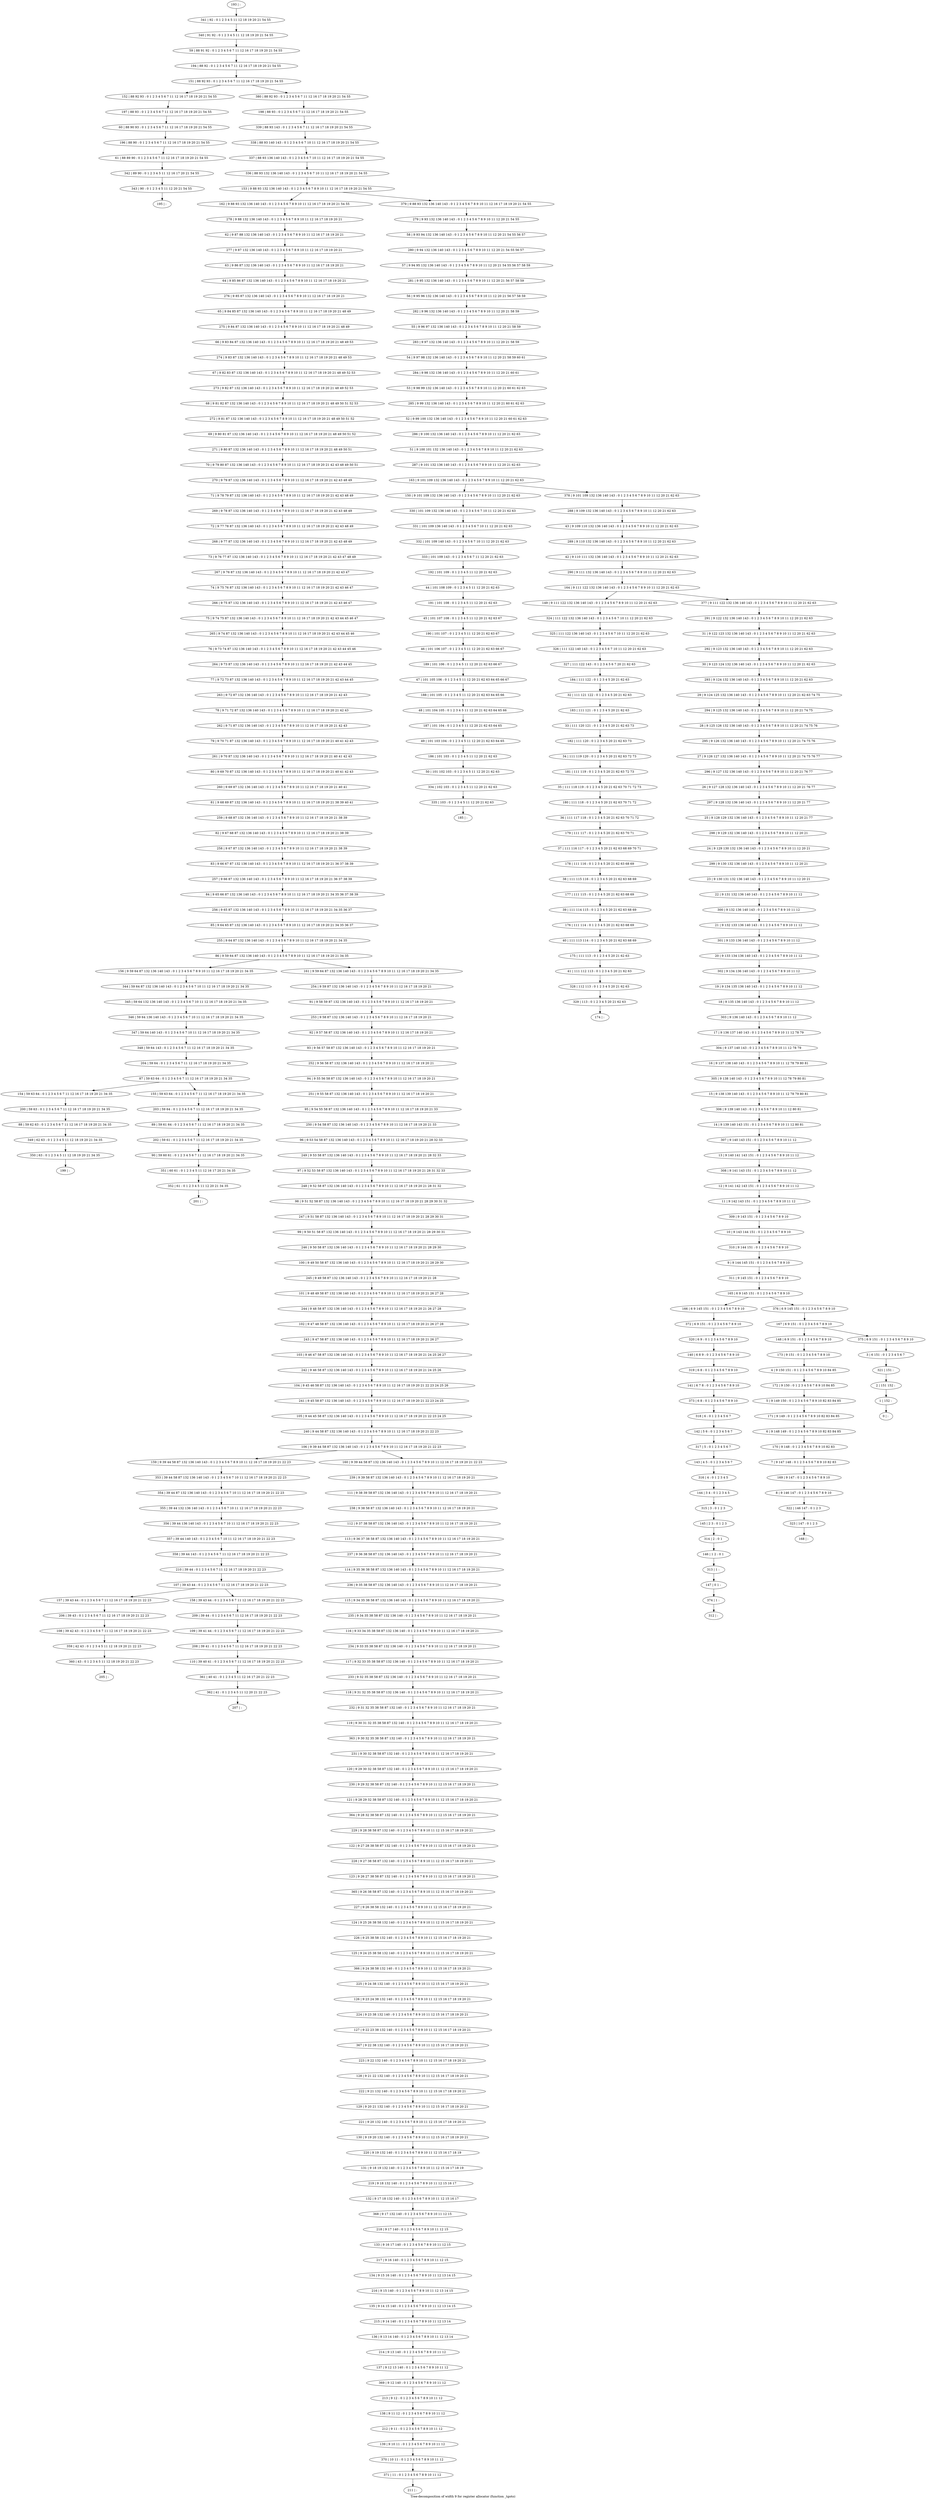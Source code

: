 digraph G {
graph [label="Tree-decomposition of width 9 for register allocator (function _tgoto)"]
0[label="0 | : "];
1[label="1 | 152 : "];
2[label="2 | 151 152 : "];
3[label="3 | 6 151 : 0 1 2 3 4 5 6 7 "];
4[label="4 | 9 150 151 : 0 1 2 3 4 5 6 7 8 9 10 84 85 "];
5[label="5 | 9 149 150 : 0 1 2 3 4 5 6 7 8 9 10 82 83 84 85 "];
6[label="6 | 9 148 149 : 0 1 2 3 4 5 6 7 8 9 10 82 83 84 85 "];
7[label="7 | 9 147 148 : 0 1 2 3 4 5 6 7 8 9 10 82 83 "];
8[label="8 | 9 146 147 : 0 1 2 3 4 5 6 7 8 9 10 "];
9[label="9 | 9 144 145 151 : 0 1 2 3 4 5 6 7 8 9 10 "];
10[label="10 | 9 143 144 151 : 0 1 2 3 4 5 6 7 8 9 10 "];
11[label="11 | 9 142 143 151 : 0 1 2 3 4 5 6 7 8 9 10 11 12 "];
12[label="12 | 9 141 142 143 151 : 0 1 2 3 4 5 6 7 8 9 10 11 12 "];
13[label="13 | 9 140 141 143 151 : 0 1 2 3 4 5 6 7 8 9 10 11 12 "];
14[label="14 | 9 139 140 143 151 : 0 1 2 3 4 5 6 7 8 9 10 11 12 80 81 "];
15[label="15 | 9 138 139 140 143 : 0 1 2 3 4 5 6 7 8 9 10 11 12 78 79 80 81 "];
16[label="16 | 9 137 138 140 143 : 0 1 2 3 4 5 6 7 8 9 10 11 12 78 79 80 81 "];
17[label="17 | 9 136 137 140 143 : 0 1 2 3 4 5 6 7 8 9 10 11 12 78 79 "];
18[label="18 | 9 135 136 140 143 : 0 1 2 3 4 5 6 7 8 9 10 11 12 "];
19[label="19 | 9 134 135 136 140 143 : 0 1 2 3 4 5 6 7 8 9 10 11 12 "];
20[label="20 | 9 133 134 136 140 143 : 0 1 2 3 4 5 6 7 8 9 10 11 12 "];
21[label="21 | 9 132 133 136 140 143 : 0 1 2 3 4 5 6 7 8 9 10 11 12 "];
22[label="22 | 9 131 132 136 140 143 : 0 1 2 3 4 5 6 7 8 9 10 11 12 "];
23[label="23 | 9 130 131 132 136 140 143 : 0 1 2 3 4 5 6 7 8 9 10 11 12 20 21 "];
24[label="24 | 9 129 130 132 136 140 143 : 0 1 2 3 4 5 6 7 8 9 10 11 12 20 21 "];
25[label="25 | 9 128 129 132 136 140 143 : 0 1 2 3 4 5 6 7 8 9 10 11 12 20 21 77 "];
26[label="26 | 9 127 128 132 136 140 143 : 0 1 2 3 4 5 6 7 8 9 10 11 12 20 21 76 77 "];
27[label="27 | 9 126 127 132 136 140 143 : 0 1 2 3 4 5 6 7 8 9 10 11 12 20 21 74 75 76 77 "];
28[label="28 | 9 125 126 132 136 140 143 : 0 1 2 3 4 5 6 7 8 9 10 11 12 20 21 74 75 76 "];
29[label="29 | 9 124 125 132 136 140 143 : 0 1 2 3 4 5 6 7 8 9 10 11 12 20 21 62 63 74 75 "];
30[label="30 | 9 123 124 132 136 140 143 : 0 1 2 3 4 5 6 7 8 9 10 11 12 20 21 62 63 "];
31[label="31 | 9 122 123 132 136 140 143 : 0 1 2 3 4 5 6 7 8 9 10 11 12 20 21 62 63 "];
32[label="32 | 111 121 122 : 0 1 2 3 4 5 20 21 62 63 "];
33[label="33 | 111 120 121 : 0 1 2 3 4 5 20 21 62 63 73 "];
34[label="34 | 111 119 120 : 0 1 2 3 4 5 20 21 62 63 72 73 "];
35[label="35 | 111 118 119 : 0 1 2 3 4 5 20 21 62 63 70 71 72 73 "];
36[label="36 | 111 117 118 : 0 1 2 3 4 5 20 21 62 63 70 71 72 "];
37[label="37 | 111 116 117 : 0 1 2 3 4 5 20 21 62 63 68 69 70 71 "];
38[label="38 | 111 115 116 : 0 1 2 3 4 5 20 21 62 63 68 69 "];
39[label="39 | 111 114 115 : 0 1 2 3 4 5 20 21 62 63 68 69 "];
40[label="40 | 111 113 114 : 0 1 2 3 4 5 20 21 62 63 68 69 "];
41[label="41 | 111 112 113 : 0 1 2 3 4 5 20 21 62 63 "];
42[label="42 | 9 110 111 132 136 140 143 : 0 1 2 3 4 5 6 7 8 9 10 11 12 20 21 62 63 "];
43[label="43 | 9 109 110 132 136 140 143 : 0 1 2 3 4 5 6 7 8 9 10 11 12 20 21 62 63 "];
44[label="44 | 101 108 109 : 0 1 2 3 4 5 11 12 20 21 62 63 "];
45[label="45 | 101 107 108 : 0 1 2 3 4 5 11 12 20 21 62 63 67 "];
46[label="46 | 101 106 107 : 0 1 2 3 4 5 11 12 20 21 62 63 66 67 "];
47[label="47 | 101 105 106 : 0 1 2 3 4 5 11 12 20 21 62 63 64 65 66 67 "];
48[label="48 | 101 104 105 : 0 1 2 3 4 5 11 12 20 21 62 63 64 65 66 "];
49[label="49 | 101 103 104 : 0 1 2 3 4 5 11 12 20 21 62 63 64 65 "];
50[label="50 | 101 102 103 : 0 1 2 3 4 5 11 12 20 21 62 63 "];
51[label="51 | 9 100 101 132 136 140 143 : 0 1 2 3 4 5 6 7 8 9 10 11 12 20 21 62 63 "];
52[label="52 | 9 99 100 132 136 140 143 : 0 1 2 3 4 5 6 7 8 9 10 11 12 20 21 60 61 62 63 "];
53[label="53 | 9 98 99 132 136 140 143 : 0 1 2 3 4 5 6 7 8 9 10 11 12 20 21 60 61 62 63 "];
54[label="54 | 9 97 98 132 136 140 143 : 0 1 2 3 4 5 6 7 8 9 10 11 12 20 21 58 59 60 61 "];
55[label="55 | 9 96 97 132 136 140 143 : 0 1 2 3 4 5 6 7 8 9 10 11 12 20 21 58 59 "];
56[label="56 | 9 95 96 132 136 140 143 : 0 1 2 3 4 5 6 7 8 9 10 11 12 20 21 56 57 58 59 "];
57[label="57 | 9 94 95 132 136 140 143 : 0 1 2 3 4 5 6 7 8 9 10 11 12 20 21 54 55 56 57 58 59 "];
58[label="58 | 9 93 94 132 136 140 143 : 0 1 2 3 4 5 6 7 8 9 10 11 12 20 21 54 55 56 57 "];
59[label="59 | 88 91 92 : 0 1 2 3 4 5 6 7 11 12 16 17 18 19 20 21 54 55 "];
60[label="60 | 88 90 93 : 0 1 2 3 4 5 6 7 11 12 16 17 18 19 20 21 54 55 "];
61[label="61 | 88 89 90 : 0 1 2 3 4 5 6 7 11 12 16 17 18 19 20 21 54 55 "];
62[label="62 | 9 87 88 132 136 140 143 : 0 1 2 3 4 5 6 7 8 9 10 11 12 16 17 18 19 20 21 "];
63[label="63 | 9 86 87 132 136 140 143 : 0 1 2 3 4 5 6 7 8 9 10 11 12 16 17 18 19 20 21 "];
64[label="64 | 9 85 86 87 132 136 140 143 : 0 1 2 3 4 5 6 7 8 9 10 11 12 16 17 18 19 20 21 "];
65[label="65 | 9 84 85 87 132 136 140 143 : 0 1 2 3 4 5 6 7 8 9 10 11 12 16 17 18 19 20 21 48 49 "];
66[label="66 | 9 83 84 87 132 136 140 143 : 0 1 2 3 4 5 6 7 8 9 10 11 12 16 17 18 19 20 21 48 49 53 "];
67[label="67 | 9 82 83 87 132 136 140 143 : 0 1 2 3 4 5 6 7 8 9 10 11 12 16 17 18 19 20 21 48 49 52 53 "];
68[label="68 | 9 81 82 87 132 136 140 143 : 0 1 2 3 4 5 6 7 8 9 10 11 12 16 17 18 19 20 21 48 49 50 51 52 53 "];
69[label="69 | 9 80 81 87 132 136 140 143 : 0 1 2 3 4 5 6 7 8 9 10 11 12 16 17 18 19 20 21 48 49 50 51 52 "];
70[label="70 | 9 79 80 87 132 136 140 143 : 0 1 2 3 4 5 6 7 8 9 10 11 12 16 17 18 19 20 21 42 43 48 49 50 51 "];
71[label="71 | 9 78 79 87 132 136 140 143 : 0 1 2 3 4 5 6 7 8 9 10 11 12 16 17 18 19 20 21 42 43 48 49 "];
72[label="72 | 9 77 78 87 132 136 140 143 : 0 1 2 3 4 5 6 7 8 9 10 11 12 16 17 18 19 20 21 42 43 48 49 "];
73[label="73 | 9 76 77 87 132 136 140 143 : 0 1 2 3 4 5 6 7 8 9 10 11 12 16 17 18 19 20 21 42 43 47 48 49 "];
74[label="74 | 9 75 76 87 132 136 140 143 : 0 1 2 3 4 5 6 7 8 9 10 11 12 16 17 18 19 20 21 42 43 46 47 "];
75[label="75 | 9 74 75 87 132 136 140 143 : 0 1 2 3 4 5 6 7 8 9 10 11 12 16 17 18 19 20 21 42 43 44 45 46 47 "];
76[label="76 | 9 73 74 87 132 136 140 143 : 0 1 2 3 4 5 6 7 8 9 10 11 12 16 17 18 19 20 21 42 43 44 45 46 "];
77[label="77 | 9 72 73 87 132 136 140 143 : 0 1 2 3 4 5 6 7 8 9 10 11 12 16 17 18 19 20 21 42 43 44 45 "];
78[label="78 | 9 71 72 87 132 136 140 143 : 0 1 2 3 4 5 6 7 8 9 10 11 12 16 17 18 19 20 21 42 43 "];
79[label="79 | 9 70 71 87 132 136 140 143 : 0 1 2 3 4 5 6 7 8 9 10 11 12 16 17 18 19 20 21 40 41 42 43 "];
80[label="80 | 9 69 70 87 132 136 140 143 : 0 1 2 3 4 5 6 7 8 9 10 11 12 16 17 18 19 20 21 40 41 42 43 "];
81[label="81 | 9 68 69 87 132 136 140 143 : 0 1 2 3 4 5 6 7 8 9 10 11 12 16 17 18 19 20 21 38 39 40 41 "];
82[label="82 | 9 67 68 87 132 136 140 143 : 0 1 2 3 4 5 6 7 8 9 10 11 12 16 17 18 19 20 21 38 39 "];
83[label="83 | 9 66 67 87 132 136 140 143 : 0 1 2 3 4 5 6 7 8 9 10 11 12 16 17 18 19 20 21 36 37 38 39 "];
84[label="84 | 9 65 66 87 132 136 140 143 : 0 1 2 3 4 5 6 7 8 9 10 11 12 16 17 18 19 20 21 34 35 36 37 38 39 "];
85[label="85 | 9 64 65 87 132 136 140 143 : 0 1 2 3 4 5 6 7 8 9 10 11 12 16 17 18 19 20 21 34 35 36 37 "];
86[label="86 | 9 59 64 87 132 136 140 143 : 0 1 2 3 4 5 6 7 8 9 10 11 12 16 17 18 19 20 21 34 35 "];
87[label="87 | 59 63 64 : 0 1 2 3 4 5 6 7 11 12 16 17 18 19 20 21 34 35 "];
88[label="88 | 59 62 63 : 0 1 2 3 4 5 6 7 11 12 16 17 18 19 20 21 34 35 "];
89[label="89 | 59 61 64 : 0 1 2 3 4 5 6 7 11 12 16 17 18 19 20 21 34 35 "];
90[label="90 | 59 60 61 : 0 1 2 3 4 5 6 7 11 12 16 17 18 19 20 21 34 35 "];
91[label="91 | 9 58 59 87 132 136 140 143 : 0 1 2 3 4 5 6 7 8 9 10 11 12 16 17 18 19 20 21 "];
92[label="92 | 9 57 58 87 132 136 140 143 : 0 1 2 3 4 5 6 7 8 9 10 11 12 16 17 18 19 20 21 "];
93[label="93 | 9 56 57 58 87 132 136 140 143 : 0 1 2 3 4 5 6 7 8 9 10 11 12 16 17 18 19 20 21 "];
94[label="94 | 9 55 56 58 87 132 136 140 143 : 0 1 2 3 4 5 6 7 8 9 10 11 12 16 17 18 19 20 21 "];
95[label="95 | 9 54 55 58 87 132 136 140 143 : 0 1 2 3 4 5 6 7 8 9 10 11 12 16 17 18 19 20 21 33 "];
96[label="96 | 9 53 54 58 87 132 136 140 143 : 0 1 2 3 4 5 6 7 8 9 10 11 12 16 17 18 19 20 21 28 32 33 "];
97[label="97 | 9 52 53 58 87 132 136 140 143 : 0 1 2 3 4 5 6 7 8 9 10 11 12 16 17 18 19 20 21 28 31 32 33 "];
98[label="98 | 9 51 52 58 87 132 136 140 143 : 0 1 2 3 4 5 6 7 8 9 10 11 12 16 17 18 19 20 21 28 29 30 31 32 "];
99[label="99 | 9 50 51 58 87 132 136 140 143 : 0 1 2 3 4 5 6 7 8 9 10 11 12 16 17 18 19 20 21 28 29 30 31 "];
100[label="100 | 9 49 50 58 87 132 136 140 143 : 0 1 2 3 4 5 6 7 8 9 10 11 12 16 17 18 19 20 21 28 29 30 "];
101[label="101 | 9 48 49 58 87 132 136 140 143 : 0 1 2 3 4 5 6 7 8 9 10 11 12 16 17 18 19 20 21 26 27 28 "];
102[label="102 | 9 47 48 58 87 132 136 140 143 : 0 1 2 3 4 5 6 7 8 9 10 11 12 16 17 18 19 20 21 26 27 28 "];
103[label="103 | 9 46 47 58 87 132 136 140 143 : 0 1 2 3 4 5 6 7 8 9 10 11 12 16 17 18 19 20 21 24 25 26 27 "];
104[label="104 | 9 45 46 58 87 132 136 140 143 : 0 1 2 3 4 5 6 7 8 9 10 11 12 16 17 18 19 20 21 22 23 24 25 26 "];
105[label="105 | 9 44 45 58 87 132 136 140 143 : 0 1 2 3 4 5 6 7 8 9 10 11 12 16 17 18 19 20 21 22 23 24 25 "];
106[label="106 | 9 39 44 58 87 132 136 140 143 : 0 1 2 3 4 5 6 7 8 9 10 11 12 16 17 18 19 20 21 22 23 "];
107[label="107 | 39 43 44 : 0 1 2 3 4 5 6 7 11 12 16 17 18 19 20 21 22 23 "];
108[label="108 | 39 42 43 : 0 1 2 3 4 5 6 7 11 12 16 17 18 19 20 21 22 23 "];
109[label="109 | 39 41 44 : 0 1 2 3 4 5 6 7 11 12 16 17 18 19 20 21 22 23 "];
110[label="110 | 39 40 41 : 0 1 2 3 4 5 6 7 11 12 16 17 18 19 20 21 22 23 "];
111[label="111 | 9 38 39 58 87 132 136 140 143 : 0 1 2 3 4 5 6 7 8 9 10 11 12 16 17 18 19 20 21 "];
112[label="112 | 9 37 38 58 87 132 136 140 143 : 0 1 2 3 4 5 6 7 8 9 10 11 12 16 17 18 19 20 21 "];
113[label="113 | 9 36 37 38 58 87 132 136 140 143 : 0 1 2 3 4 5 6 7 8 9 10 11 12 16 17 18 19 20 21 "];
114[label="114 | 9 35 36 38 58 87 132 136 140 143 : 0 1 2 3 4 5 6 7 8 9 10 11 12 16 17 18 19 20 21 "];
115[label="115 | 9 34 35 38 58 87 132 136 140 143 : 0 1 2 3 4 5 6 7 8 9 10 11 12 16 17 18 19 20 21 "];
116[label="116 | 9 33 34 35 38 58 87 132 136 140 : 0 1 2 3 4 5 6 7 8 9 10 11 12 16 17 18 19 20 21 "];
117[label="117 | 9 32 33 35 38 58 87 132 136 140 : 0 1 2 3 4 5 6 7 8 9 10 11 12 16 17 18 19 20 21 "];
118[label="118 | 9 31 32 35 38 58 87 132 136 140 : 0 1 2 3 4 5 6 7 8 9 10 11 12 16 17 18 19 20 21 "];
119[label="119 | 9 30 31 32 35 38 58 87 132 140 : 0 1 2 3 4 5 6 7 8 9 10 11 12 16 17 18 19 20 21 "];
120[label="120 | 9 29 30 32 38 58 87 132 140 : 0 1 2 3 4 5 6 7 8 9 10 11 12 15 16 17 18 19 20 21 "];
121[label="121 | 9 28 29 32 38 58 87 132 140 : 0 1 2 3 4 5 6 7 8 9 10 11 12 15 16 17 18 19 20 21 "];
122[label="122 | 9 27 28 38 58 87 132 140 : 0 1 2 3 4 5 6 7 8 9 10 11 12 15 16 17 18 19 20 21 "];
123[label="123 | 9 26 27 38 58 87 132 140 : 0 1 2 3 4 5 6 7 8 9 10 11 12 15 16 17 18 19 20 21 "];
124[label="124 | 9 25 26 38 58 132 140 : 0 1 2 3 4 5 6 7 8 9 10 11 12 15 16 17 18 19 20 21 "];
125[label="125 | 9 24 25 38 58 132 140 : 0 1 2 3 4 5 6 7 8 9 10 11 12 15 16 17 18 19 20 21 "];
126[label="126 | 9 23 24 38 132 140 : 0 1 2 3 4 5 6 7 8 9 10 11 12 15 16 17 18 19 20 21 "];
127[label="127 | 9 22 23 38 132 140 : 0 1 2 3 4 5 6 7 8 9 10 11 12 15 16 17 18 19 20 21 "];
128[label="128 | 9 21 22 132 140 : 0 1 2 3 4 5 6 7 8 9 10 11 12 15 16 17 18 19 20 21 "];
129[label="129 | 9 20 21 132 140 : 0 1 2 3 4 5 6 7 8 9 10 11 12 15 16 17 18 19 20 21 "];
130[label="130 | 9 19 20 132 140 : 0 1 2 3 4 5 6 7 8 9 10 11 12 15 16 17 18 19 20 21 "];
131[label="131 | 9 18 19 132 140 : 0 1 2 3 4 5 6 7 8 9 10 11 12 15 16 17 18 19 "];
132[label="132 | 9 17 18 132 140 : 0 1 2 3 4 5 6 7 8 9 10 11 12 15 16 17 "];
133[label="133 | 9 16 17 140 : 0 1 2 3 4 5 6 7 8 9 10 11 12 15 "];
134[label="134 | 9 15 16 140 : 0 1 2 3 4 5 6 7 8 9 10 11 12 13 14 15 "];
135[label="135 | 9 14 15 140 : 0 1 2 3 4 5 6 7 8 9 10 11 12 13 14 15 "];
136[label="136 | 9 13 14 140 : 0 1 2 3 4 5 6 7 8 9 10 11 12 13 14 "];
137[label="137 | 9 12 13 140 : 0 1 2 3 4 5 6 7 8 9 10 11 12 "];
138[label="138 | 9 11 12 : 0 1 2 3 4 5 6 7 8 9 10 11 12 "];
139[label="139 | 9 10 11 : 0 1 2 3 4 5 6 7 8 9 10 11 12 "];
140[label="140 | 6 8 9 : 0 1 2 3 4 5 6 7 8 9 10 "];
141[label="141 | 6 7 8 : 0 1 2 3 4 5 6 7 8 9 10 "];
142[label="142 | 5 6 : 0 1 2 3 4 5 6 7 "];
143[label="143 | 4 5 : 0 1 2 3 4 5 6 7 "];
144[label="144 | 3 4 : 0 1 2 3 4 5 "];
145[label="145 | 2 3 : 0 1 2 3 "];
146[label="146 | 1 2 : 0 1 "];
147[label="147 | 0 1 : "];
148[label="148 | 6 9 151 : 0 1 2 3 4 5 6 7 8 9 10 "];
149[label="149 | 9 111 122 132 136 140 143 : 0 1 2 3 4 5 6 7 8 9 10 11 12 20 21 62 63 "];
150[label="150 | 9 101 109 132 136 140 143 : 0 1 2 3 4 5 6 7 8 9 10 11 12 20 21 62 63 "];
151[label="151 | 88 92 93 : 0 1 2 3 4 5 6 7 11 12 16 17 18 19 20 21 54 55 "];
152[label="152 | 88 92 93 : 0 1 2 3 4 5 6 7 11 12 16 17 18 19 20 21 54 55 "];
153[label="153 | 9 88 93 132 136 140 143 : 0 1 2 3 4 5 6 7 8 9 10 11 12 16 17 18 19 20 21 54 55 "];
154[label="154 | 59 63 64 : 0 1 2 3 4 5 6 7 11 12 16 17 18 19 20 21 34 35 "];
155[label="155 | 59 63 64 : 0 1 2 3 4 5 6 7 11 12 16 17 18 19 20 21 34 35 "];
156[label="156 | 9 59 64 87 132 136 140 143 : 0 1 2 3 4 5 6 7 8 9 10 11 12 16 17 18 19 20 21 34 35 "];
157[label="157 | 39 43 44 : 0 1 2 3 4 5 6 7 11 12 16 17 18 19 20 21 22 23 "];
158[label="158 | 39 43 44 : 0 1 2 3 4 5 6 7 11 12 16 17 18 19 20 21 22 23 "];
159[label="159 | 9 39 44 58 87 132 136 140 143 : 0 1 2 3 4 5 6 7 8 9 10 11 12 16 17 18 19 20 21 22 23 "];
160[label="160 | 9 39 44 58 87 132 136 140 143 : 0 1 2 3 4 5 6 7 8 9 10 11 12 16 17 18 19 20 21 22 23 "];
161[label="161 | 9 59 64 87 132 136 140 143 : 0 1 2 3 4 5 6 7 8 9 10 11 12 16 17 18 19 20 21 34 35 "];
162[label="162 | 9 88 93 132 136 140 143 : 0 1 2 3 4 5 6 7 8 9 10 11 12 16 17 18 19 20 21 54 55 "];
163[label="163 | 9 101 109 132 136 140 143 : 0 1 2 3 4 5 6 7 8 9 10 11 12 20 21 62 63 "];
164[label="164 | 9 111 122 132 136 140 143 : 0 1 2 3 4 5 6 7 8 9 10 11 12 20 21 62 63 "];
165[label="165 | 6 9 145 151 : 0 1 2 3 4 5 6 7 8 9 10 "];
166[label="166 | 6 9 145 151 : 0 1 2 3 4 5 6 7 8 9 10 "];
167[label="167 | 6 9 151 : 0 1 2 3 4 5 6 7 8 9 10 "];
168[label="168 | : "];
169[label="169 | 9 147 : 0 1 2 3 4 5 6 7 8 9 10 "];
170[label="170 | 9 148 : 0 1 2 3 4 5 6 7 8 9 10 82 83 "];
171[label="171 | 9 149 : 0 1 2 3 4 5 6 7 8 9 10 82 83 84 85 "];
172[label="172 | 9 150 : 0 1 2 3 4 5 6 7 8 9 10 84 85 "];
173[label="173 | 9 151 : 0 1 2 3 4 5 6 7 8 9 10 "];
174[label="174 | : "];
175[label="175 | 111 113 : 0 1 2 3 4 5 20 21 62 63 "];
176[label="176 | 111 114 : 0 1 2 3 4 5 20 21 62 63 68 69 "];
177[label="177 | 111 115 : 0 1 2 3 4 5 20 21 62 63 68 69 "];
178[label="178 | 111 116 : 0 1 2 3 4 5 20 21 62 63 68 69 "];
179[label="179 | 111 117 : 0 1 2 3 4 5 20 21 62 63 70 71 "];
180[label="180 | 111 118 : 0 1 2 3 4 5 20 21 62 63 70 71 72 "];
181[label="181 | 111 119 : 0 1 2 3 4 5 20 21 62 63 72 73 "];
182[label="182 | 111 120 : 0 1 2 3 4 5 20 21 62 63 73 "];
183[label="183 | 111 121 : 0 1 2 3 4 5 20 21 62 63 "];
184[label="184 | 111 122 : 0 1 2 3 4 5 20 21 62 63 "];
185[label="185 | : "];
186[label="186 | 101 103 : 0 1 2 3 4 5 11 12 20 21 62 63 "];
187[label="187 | 101 104 : 0 1 2 3 4 5 11 12 20 21 62 63 64 65 "];
188[label="188 | 101 105 : 0 1 2 3 4 5 11 12 20 21 62 63 64 65 66 "];
189[label="189 | 101 106 : 0 1 2 3 4 5 11 12 20 21 62 63 66 67 "];
190[label="190 | 101 107 : 0 1 2 3 4 5 11 12 20 21 62 63 67 "];
191[label="191 | 101 108 : 0 1 2 3 4 5 11 12 20 21 62 63 "];
192[label="192 | 101 109 : 0 1 2 3 4 5 11 12 20 21 62 63 "];
193[label="193 | : "];
194[label="194 | 88 92 : 0 1 2 3 4 5 6 7 11 12 16 17 18 19 20 21 54 55 "];
195[label="195 | : "];
196[label="196 | 88 90 : 0 1 2 3 4 5 6 7 11 12 16 17 18 19 20 21 54 55 "];
197[label="197 | 88 93 : 0 1 2 3 4 5 6 7 11 12 16 17 18 19 20 21 54 55 "];
198[label="198 | 88 93 : 0 1 2 3 4 5 6 7 11 12 16 17 18 19 20 21 54 55 "];
199[label="199 | : "];
200[label="200 | 59 63 : 0 1 2 3 4 5 6 7 11 12 16 17 18 19 20 21 34 35 "];
201[label="201 | : "];
202[label="202 | 59 61 : 0 1 2 3 4 5 6 7 11 12 16 17 18 19 20 21 34 35 "];
203[label="203 | 59 64 : 0 1 2 3 4 5 6 7 11 12 16 17 18 19 20 21 34 35 "];
204[label="204 | 59 64 : 0 1 2 3 4 5 6 7 11 12 16 17 18 19 20 21 34 35 "];
205[label="205 | : "];
206[label="206 | 39 43 : 0 1 2 3 4 5 6 7 11 12 16 17 18 19 20 21 22 23 "];
207[label="207 | : "];
208[label="208 | 39 41 : 0 1 2 3 4 5 6 7 11 12 16 17 18 19 20 21 22 23 "];
209[label="209 | 39 44 : 0 1 2 3 4 5 6 7 11 12 16 17 18 19 20 21 22 23 "];
210[label="210 | 39 44 : 0 1 2 3 4 5 6 7 11 12 16 17 18 19 20 21 22 23 "];
211[label="211 | : "];
212[label="212 | 9 11 : 0 1 2 3 4 5 6 7 8 9 10 11 12 "];
213[label="213 | 9 12 : 0 1 2 3 4 5 6 7 8 9 10 11 12 "];
214[label="214 | 9 13 140 : 0 1 2 3 4 5 6 7 8 9 10 11 12 "];
215[label="215 | 9 14 140 : 0 1 2 3 4 5 6 7 8 9 10 11 12 13 14 "];
216[label="216 | 9 15 140 : 0 1 2 3 4 5 6 7 8 9 10 11 12 13 14 15 "];
217[label="217 | 9 16 140 : 0 1 2 3 4 5 6 7 8 9 10 11 12 15 "];
218[label="218 | 9 17 140 : 0 1 2 3 4 5 6 7 8 9 10 11 12 15 "];
219[label="219 | 9 18 132 140 : 0 1 2 3 4 5 6 7 8 9 10 11 12 15 16 17 "];
220[label="220 | 9 19 132 140 : 0 1 2 3 4 5 6 7 8 9 10 11 12 15 16 17 18 19 "];
221[label="221 | 9 20 132 140 : 0 1 2 3 4 5 6 7 8 9 10 11 12 15 16 17 18 19 20 21 "];
222[label="222 | 9 21 132 140 : 0 1 2 3 4 5 6 7 8 9 10 11 12 15 16 17 18 19 20 21 "];
223[label="223 | 9 22 132 140 : 0 1 2 3 4 5 6 7 8 9 10 11 12 15 16 17 18 19 20 21 "];
224[label="224 | 9 23 38 132 140 : 0 1 2 3 4 5 6 7 8 9 10 11 12 15 16 17 18 19 20 21 "];
225[label="225 | 9 24 38 132 140 : 0 1 2 3 4 5 6 7 8 9 10 11 12 15 16 17 18 19 20 21 "];
226[label="226 | 9 25 38 58 132 140 : 0 1 2 3 4 5 6 7 8 9 10 11 12 15 16 17 18 19 20 21 "];
227[label="227 | 9 26 38 58 132 140 : 0 1 2 3 4 5 6 7 8 9 10 11 12 15 16 17 18 19 20 21 "];
228[label="228 | 9 27 38 58 87 132 140 : 0 1 2 3 4 5 6 7 8 9 10 11 12 15 16 17 18 19 20 21 "];
229[label="229 | 9 28 38 58 87 132 140 : 0 1 2 3 4 5 6 7 8 9 10 11 12 15 16 17 18 19 20 21 "];
230[label="230 | 9 29 32 38 58 87 132 140 : 0 1 2 3 4 5 6 7 8 9 10 11 12 15 16 17 18 19 20 21 "];
231[label="231 | 9 30 32 38 58 87 132 140 : 0 1 2 3 4 5 6 7 8 9 10 11 12 16 17 18 19 20 21 "];
232[label="232 | 9 31 32 35 38 58 87 132 140 : 0 1 2 3 4 5 6 7 8 9 10 11 12 16 17 18 19 20 21 "];
233[label="233 | 9 32 35 38 58 87 132 136 140 : 0 1 2 3 4 5 6 7 8 9 10 11 12 16 17 18 19 20 21 "];
234[label="234 | 9 33 35 38 58 87 132 136 140 : 0 1 2 3 4 5 6 7 8 9 10 11 12 16 17 18 19 20 21 "];
235[label="235 | 9 34 35 38 58 87 132 136 140 : 0 1 2 3 4 5 6 7 8 9 10 11 12 16 17 18 19 20 21 "];
236[label="236 | 9 35 38 58 87 132 136 140 143 : 0 1 2 3 4 5 6 7 8 9 10 11 12 16 17 18 19 20 21 "];
237[label="237 | 9 36 38 58 87 132 136 140 143 : 0 1 2 3 4 5 6 7 8 9 10 11 12 16 17 18 19 20 21 "];
238[label="238 | 9 38 58 87 132 136 140 143 : 0 1 2 3 4 5 6 7 8 9 10 11 12 16 17 18 19 20 21 "];
239[label="239 | 9 39 58 87 132 136 140 143 : 0 1 2 3 4 5 6 7 8 9 10 11 12 16 17 18 19 20 21 "];
240[label="240 | 9 44 58 87 132 136 140 143 : 0 1 2 3 4 5 6 7 8 9 10 11 12 16 17 18 19 20 21 22 23 "];
241[label="241 | 9 45 58 87 132 136 140 143 : 0 1 2 3 4 5 6 7 8 9 10 11 12 16 17 18 19 20 21 22 23 24 25 "];
242[label="242 | 9 46 58 87 132 136 140 143 : 0 1 2 3 4 5 6 7 8 9 10 11 12 16 17 18 19 20 21 24 25 26 "];
243[label="243 | 9 47 58 87 132 136 140 143 : 0 1 2 3 4 5 6 7 8 9 10 11 12 16 17 18 19 20 21 26 27 "];
244[label="244 | 9 48 58 87 132 136 140 143 : 0 1 2 3 4 5 6 7 8 9 10 11 12 16 17 18 19 20 21 26 27 28 "];
245[label="245 | 9 49 58 87 132 136 140 143 : 0 1 2 3 4 5 6 7 8 9 10 11 12 16 17 18 19 20 21 28 "];
246[label="246 | 9 50 58 87 132 136 140 143 : 0 1 2 3 4 5 6 7 8 9 10 11 12 16 17 18 19 20 21 28 29 30 "];
247[label="247 | 9 51 58 87 132 136 140 143 : 0 1 2 3 4 5 6 7 8 9 10 11 12 16 17 18 19 20 21 28 29 30 31 "];
248[label="248 | 9 52 58 87 132 136 140 143 : 0 1 2 3 4 5 6 7 8 9 10 11 12 16 17 18 19 20 21 28 31 32 "];
249[label="249 | 9 53 58 87 132 136 140 143 : 0 1 2 3 4 5 6 7 8 9 10 11 12 16 17 18 19 20 21 28 32 33 "];
250[label="250 | 9 54 58 87 132 136 140 143 : 0 1 2 3 4 5 6 7 8 9 10 11 12 16 17 18 19 20 21 33 "];
251[label="251 | 9 55 58 87 132 136 140 143 : 0 1 2 3 4 5 6 7 8 9 10 11 12 16 17 18 19 20 21 "];
252[label="252 | 9 56 58 87 132 136 140 143 : 0 1 2 3 4 5 6 7 8 9 10 11 12 16 17 18 19 20 21 "];
253[label="253 | 9 58 87 132 136 140 143 : 0 1 2 3 4 5 6 7 8 9 10 11 12 16 17 18 19 20 21 "];
254[label="254 | 9 59 87 132 136 140 143 : 0 1 2 3 4 5 6 7 8 9 10 11 12 16 17 18 19 20 21 "];
255[label="255 | 9 64 87 132 136 140 143 : 0 1 2 3 4 5 6 7 8 9 10 11 12 16 17 18 19 20 21 34 35 "];
256[label="256 | 9 65 87 132 136 140 143 : 0 1 2 3 4 5 6 7 8 9 10 11 12 16 17 18 19 20 21 34 35 36 37 "];
257[label="257 | 9 66 87 132 136 140 143 : 0 1 2 3 4 5 6 7 8 9 10 11 12 16 17 18 19 20 21 36 37 38 39 "];
258[label="258 | 9 67 87 132 136 140 143 : 0 1 2 3 4 5 6 7 8 9 10 11 12 16 17 18 19 20 21 38 39 "];
259[label="259 | 9 68 87 132 136 140 143 : 0 1 2 3 4 5 6 7 8 9 10 11 12 16 17 18 19 20 21 38 39 "];
260[label="260 | 9 69 87 132 136 140 143 : 0 1 2 3 4 5 6 7 8 9 10 11 12 16 17 18 19 20 21 40 41 "];
261[label="261 | 9 70 87 132 136 140 143 : 0 1 2 3 4 5 6 7 8 9 10 11 12 16 17 18 19 20 21 40 41 42 43 "];
262[label="262 | 9 71 87 132 136 140 143 : 0 1 2 3 4 5 6 7 8 9 10 11 12 16 17 18 19 20 21 42 43 "];
263[label="263 | 9 72 87 132 136 140 143 : 0 1 2 3 4 5 6 7 8 9 10 11 12 16 17 18 19 20 21 42 43 "];
264[label="264 | 9 73 87 132 136 140 143 : 0 1 2 3 4 5 6 7 8 9 10 11 12 16 17 18 19 20 21 42 43 44 45 "];
265[label="265 | 9 74 87 132 136 140 143 : 0 1 2 3 4 5 6 7 8 9 10 11 12 16 17 18 19 20 21 42 43 44 45 46 "];
266[label="266 | 9 75 87 132 136 140 143 : 0 1 2 3 4 5 6 7 8 9 10 11 12 16 17 18 19 20 21 42 43 46 47 "];
267[label="267 | 9 76 87 132 136 140 143 : 0 1 2 3 4 5 6 7 8 9 10 11 12 16 17 18 19 20 21 42 43 47 "];
268[label="268 | 9 77 87 132 136 140 143 : 0 1 2 3 4 5 6 7 8 9 10 11 12 16 17 18 19 20 21 42 43 48 49 "];
269[label="269 | 9 78 87 132 136 140 143 : 0 1 2 3 4 5 6 7 8 9 10 11 12 16 17 18 19 20 21 42 43 48 49 "];
270[label="270 | 9 79 87 132 136 140 143 : 0 1 2 3 4 5 6 7 8 9 10 11 12 16 17 18 19 20 21 42 43 48 49 "];
271[label="271 | 9 80 87 132 136 140 143 : 0 1 2 3 4 5 6 7 8 9 10 11 12 16 17 18 19 20 21 48 49 50 51 "];
272[label="272 | 9 81 87 132 136 140 143 : 0 1 2 3 4 5 6 7 8 9 10 11 12 16 17 18 19 20 21 48 49 50 51 52 "];
273[label="273 | 9 82 87 132 136 140 143 : 0 1 2 3 4 5 6 7 8 9 10 11 12 16 17 18 19 20 21 48 49 52 53 "];
274[label="274 | 9 83 87 132 136 140 143 : 0 1 2 3 4 5 6 7 8 9 10 11 12 16 17 18 19 20 21 48 49 53 "];
275[label="275 | 9 84 87 132 136 140 143 : 0 1 2 3 4 5 6 7 8 9 10 11 12 16 17 18 19 20 21 48 49 "];
276[label="276 | 9 85 87 132 136 140 143 : 0 1 2 3 4 5 6 7 8 9 10 11 12 16 17 18 19 20 21 "];
277[label="277 | 9 87 132 136 140 143 : 0 1 2 3 4 5 6 7 8 9 10 11 12 16 17 18 19 20 21 "];
278[label="278 | 9 88 132 136 140 143 : 0 1 2 3 4 5 6 7 8 9 10 11 12 16 17 18 19 20 21 "];
279[label="279 | 9 93 132 136 140 143 : 0 1 2 3 4 5 6 7 8 9 10 11 12 20 21 54 55 "];
280[label="280 | 9 94 132 136 140 143 : 0 1 2 3 4 5 6 7 8 9 10 11 12 20 21 54 55 56 57 "];
281[label="281 | 9 95 132 136 140 143 : 0 1 2 3 4 5 6 7 8 9 10 11 12 20 21 56 57 58 59 "];
282[label="282 | 9 96 132 136 140 143 : 0 1 2 3 4 5 6 7 8 9 10 11 12 20 21 58 59 "];
283[label="283 | 9 97 132 136 140 143 : 0 1 2 3 4 5 6 7 8 9 10 11 12 20 21 58 59 "];
284[label="284 | 9 98 132 136 140 143 : 0 1 2 3 4 5 6 7 8 9 10 11 12 20 21 60 61 "];
285[label="285 | 9 99 132 136 140 143 : 0 1 2 3 4 5 6 7 8 9 10 11 12 20 21 60 61 62 63 "];
286[label="286 | 9 100 132 136 140 143 : 0 1 2 3 4 5 6 7 8 9 10 11 12 20 21 62 63 "];
287[label="287 | 9 101 132 136 140 143 : 0 1 2 3 4 5 6 7 8 9 10 11 12 20 21 62 63 "];
288[label="288 | 9 109 132 136 140 143 : 0 1 2 3 4 5 6 7 8 9 10 11 12 20 21 62 63 "];
289[label="289 | 9 110 132 136 140 143 : 0 1 2 3 4 5 6 7 8 9 10 11 12 20 21 62 63 "];
290[label="290 | 9 111 132 136 140 143 : 0 1 2 3 4 5 6 7 8 9 10 11 12 20 21 62 63 "];
291[label="291 | 9 122 132 136 140 143 : 0 1 2 3 4 5 6 7 8 9 10 11 12 20 21 62 63 "];
292[label="292 | 9 123 132 136 140 143 : 0 1 2 3 4 5 6 7 8 9 10 11 12 20 21 62 63 "];
293[label="293 | 9 124 132 136 140 143 : 0 1 2 3 4 5 6 7 8 9 10 11 12 20 21 62 63 "];
294[label="294 | 9 125 132 136 140 143 : 0 1 2 3 4 5 6 7 8 9 10 11 12 20 21 74 75 "];
295[label="295 | 9 126 132 136 140 143 : 0 1 2 3 4 5 6 7 8 9 10 11 12 20 21 74 75 76 "];
296[label="296 | 9 127 132 136 140 143 : 0 1 2 3 4 5 6 7 8 9 10 11 12 20 21 76 77 "];
297[label="297 | 9 128 132 136 140 143 : 0 1 2 3 4 5 6 7 8 9 10 11 12 20 21 77 "];
298[label="298 | 9 129 132 136 140 143 : 0 1 2 3 4 5 6 7 8 9 10 11 12 20 21 "];
299[label="299 | 9 130 132 136 140 143 : 0 1 2 3 4 5 6 7 8 9 10 11 12 20 21 "];
300[label="300 | 9 132 136 140 143 : 0 1 2 3 4 5 6 7 8 9 10 11 12 "];
301[label="301 | 9 133 136 140 143 : 0 1 2 3 4 5 6 7 8 9 10 11 12 "];
302[label="302 | 9 134 136 140 143 : 0 1 2 3 4 5 6 7 8 9 10 11 12 "];
303[label="303 | 9 136 140 143 : 0 1 2 3 4 5 6 7 8 9 10 11 12 "];
304[label="304 | 9 137 140 143 : 0 1 2 3 4 5 6 7 8 9 10 11 12 78 79 "];
305[label="305 | 9 138 140 143 : 0 1 2 3 4 5 6 7 8 9 10 11 12 78 79 80 81 "];
306[label="306 | 9 139 140 143 : 0 1 2 3 4 5 6 7 8 9 10 11 12 80 81 "];
307[label="307 | 9 140 143 151 : 0 1 2 3 4 5 6 7 8 9 10 11 12 "];
308[label="308 | 9 141 143 151 : 0 1 2 3 4 5 6 7 8 9 10 11 12 "];
309[label="309 | 9 143 151 : 0 1 2 3 4 5 6 7 8 9 10 "];
310[label="310 | 9 144 151 : 0 1 2 3 4 5 6 7 8 9 10 "];
311[label="311 | 9 145 151 : 0 1 2 3 4 5 6 7 8 9 10 "];
312[label="312 | : "];
313[label="313 | 1 : "];
314[label="314 | 2 : 0 1 "];
315[label="315 | 3 : 0 1 2 3 "];
316[label="316 | 4 : 0 1 2 3 4 5 "];
317[label="317 | 5 : 0 1 2 3 4 5 6 7 "];
318[label="318 | 6 : 0 1 2 3 4 5 6 7 "];
319[label="319 | 6 8 : 0 1 2 3 4 5 6 7 8 9 10 "];
320[label="320 | 6 9 : 0 1 2 3 4 5 6 7 8 9 10 "];
321[label="321 | 151 : "];
322[label="322 | 146 147 : 0 1 2 3 "];
323[label="323 | 147 : 0 1 2 3 "];
324[label="324 | 111 122 132 136 140 143 : 0 1 2 3 4 5 6 7 10 11 12 20 21 62 63 "];
325[label="325 | 111 122 136 140 143 : 0 1 2 3 4 5 6 7 10 11 12 20 21 62 63 "];
326[label="326 | 111 122 140 143 : 0 1 2 3 4 5 6 7 10 11 12 20 21 62 63 "];
327[label="327 | 111 122 143 : 0 1 2 3 4 5 6 7 20 21 62 63 "];
328[label="328 | 112 113 : 0 1 2 3 4 5 20 21 62 63 "];
329[label="329 | 113 : 0 1 2 3 4 5 20 21 62 63 "];
330[label="330 | 101 109 132 136 140 143 : 0 1 2 3 4 5 6 7 10 11 12 20 21 62 63 "];
331[label="331 | 101 109 136 140 143 : 0 1 2 3 4 5 6 7 10 11 12 20 21 62 63 "];
332[label="332 | 101 109 140 143 : 0 1 2 3 4 5 6 7 10 11 12 20 21 62 63 "];
333[label="333 | 101 109 143 : 0 1 2 3 4 5 6 7 11 12 20 21 62 63 "];
334[label="334 | 102 103 : 0 1 2 3 4 5 11 12 20 21 62 63 "];
335[label="335 | 103 : 0 1 2 3 4 5 11 12 20 21 62 63 "];
336[label="336 | 88 93 132 136 140 143 : 0 1 2 3 4 5 6 7 10 11 12 16 17 18 19 20 21 54 55 "];
337[label="337 | 88 93 136 140 143 : 0 1 2 3 4 5 6 7 10 11 12 16 17 18 19 20 21 54 55 "];
338[label="338 | 88 93 140 143 : 0 1 2 3 4 5 6 7 10 11 12 16 17 18 19 20 21 54 55 "];
339[label="339 | 88 93 143 : 0 1 2 3 4 5 6 7 11 12 16 17 18 19 20 21 54 55 "];
340[label="340 | 91 92 : 0 1 2 3 4 5 11 12 18 19 20 21 54 55 "];
341[label="341 | 92 : 0 1 2 3 4 5 11 12 18 19 20 21 54 55 "];
342[label="342 | 89 90 : 0 1 2 3 4 5 11 12 16 17 20 21 54 55 "];
343[label="343 | 90 : 0 1 2 3 4 5 11 12 20 21 54 55 "];
344[label="344 | 59 64 87 132 136 140 143 : 0 1 2 3 4 5 6 7 10 11 12 16 17 18 19 20 21 34 35 "];
345[label="345 | 59 64 132 136 140 143 : 0 1 2 3 4 5 6 7 10 11 12 16 17 18 19 20 21 34 35 "];
346[label="346 | 59 64 136 140 143 : 0 1 2 3 4 5 6 7 10 11 12 16 17 18 19 20 21 34 35 "];
347[label="347 | 59 64 140 143 : 0 1 2 3 4 5 6 7 10 11 12 16 17 18 19 20 21 34 35 "];
348[label="348 | 59 64 143 : 0 1 2 3 4 5 6 7 11 12 16 17 18 19 20 21 34 35 "];
349[label="349 | 62 63 : 0 1 2 3 4 5 11 12 18 19 20 21 34 35 "];
350[label="350 | 63 : 0 1 2 3 4 5 11 12 18 19 20 21 34 35 "];
351[label="351 | 60 61 : 0 1 2 3 4 5 11 12 16 17 20 21 34 35 "];
352[label="352 | 61 : 0 1 2 3 4 5 11 12 20 21 34 35 "];
353[label="353 | 39 44 58 87 132 136 140 143 : 0 1 2 3 4 5 6 7 10 11 12 16 17 18 19 20 21 22 23 "];
354[label="354 | 39 44 87 132 136 140 143 : 0 1 2 3 4 5 6 7 10 11 12 16 17 18 19 20 21 22 23 "];
355[label="355 | 39 44 132 136 140 143 : 0 1 2 3 4 5 6 7 10 11 12 16 17 18 19 20 21 22 23 "];
356[label="356 | 39 44 136 140 143 : 0 1 2 3 4 5 6 7 10 11 12 16 17 18 19 20 21 22 23 "];
357[label="357 | 39 44 140 143 : 0 1 2 3 4 5 6 7 10 11 12 16 17 18 19 20 21 22 23 "];
358[label="358 | 39 44 143 : 0 1 2 3 4 5 6 7 11 12 16 17 18 19 20 21 22 23 "];
359[label="359 | 42 43 : 0 1 2 3 4 5 11 12 18 19 20 21 22 23 "];
360[label="360 | 43 : 0 1 2 3 4 5 11 12 18 19 20 21 22 23 "];
361[label="361 | 40 41 : 0 1 2 3 4 5 11 12 16 17 20 21 22 23 "];
362[label="362 | 41 : 0 1 2 3 4 5 11 12 20 21 22 23 "];
363[label="363 | 9 30 32 35 38 58 87 132 140 : 0 1 2 3 4 5 6 7 8 9 10 11 12 16 17 18 19 20 21 "];
364[label="364 | 9 28 32 38 58 87 132 140 : 0 1 2 3 4 5 6 7 8 9 10 11 12 15 16 17 18 19 20 21 "];
365[label="365 | 9 26 38 58 87 132 140 : 0 1 2 3 4 5 6 7 8 9 10 11 12 15 16 17 18 19 20 21 "];
366[label="366 | 9 24 38 58 132 140 : 0 1 2 3 4 5 6 7 8 9 10 11 12 15 16 17 18 19 20 21 "];
367[label="367 | 9 22 38 132 140 : 0 1 2 3 4 5 6 7 8 9 10 11 12 15 16 17 18 19 20 21 "];
368[label="368 | 9 17 132 140 : 0 1 2 3 4 5 6 7 8 9 10 11 12 15 "];
369[label="369 | 9 12 140 : 0 1 2 3 4 5 6 7 8 9 10 11 12 "];
370[label="370 | 10 11 : 0 1 2 3 4 5 6 7 8 9 10 11 12 "];
371[label="371 | 11 : 0 1 2 3 4 5 6 7 8 9 10 11 12 "];
372[label="372 | 6 9 151 : 0 1 2 3 4 5 6 7 8 9 10 "];
373[label="373 | 6 8 : 0 1 2 3 4 5 6 7 8 9 10 "];
374[label="374 | 1 : "];
375[label="375 | 6 9 151 : 0 1 2 3 4 5 6 7 8 9 10 "];
376[label="376 | 6 9 145 151 : 0 1 2 3 4 5 6 7 8 9 10 "];
377[label="377 | 9 111 122 132 136 140 143 : 0 1 2 3 4 5 6 7 8 9 10 11 12 20 21 62 63 "];
378[label="378 | 9 101 109 132 136 140 143 : 0 1 2 3 4 5 6 7 8 9 10 11 12 20 21 62 63 "];
379[label="379 | 9 88 93 132 136 140 143 : 0 1 2 3 4 5 6 7 8 9 10 11 12 16 17 18 19 20 21 54 55 "];
380[label="380 | 88 92 93 : 0 1 2 3 4 5 6 7 11 12 16 17 18 19 20 21 54 55 "];
63->64 ;
92->93 ;
112->113 ;
87->154 ;
87->155 ;
86->156 ;
107->157 ;
107->158 ;
106->159 ;
106->160 ;
86->161 ;
169->8 ;
7->169 ;
170->7 ;
6->170 ;
171->6 ;
5->171 ;
172->5 ;
4->172 ;
173->4 ;
148->173 ;
175->41 ;
40->175 ;
176->40 ;
39->176 ;
177->39 ;
38->177 ;
178->38 ;
37->178 ;
179->37 ;
36->179 ;
180->36 ;
35->180 ;
181->35 ;
34->181 ;
182->34 ;
33->182 ;
183->33 ;
32->183 ;
184->32 ;
186->50 ;
49->186 ;
187->49 ;
48->187 ;
188->48 ;
47->188 ;
189->47 ;
46->189 ;
190->46 ;
45->190 ;
191->45 ;
44->191 ;
192->44 ;
196->61 ;
60->196 ;
197->60 ;
152->197 ;
200->88 ;
154->200 ;
202->90 ;
89->202 ;
203->89 ;
155->203 ;
204->87 ;
206->108 ;
157->206 ;
208->110 ;
109->208 ;
209->109 ;
158->209 ;
210->107 ;
212->139 ;
138->212 ;
213->138 ;
214->137 ;
136->214 ;
215->136 ;
135->215 ;
216->135 ;
134->216 ;
217->134 ;
133->217 ;
218->133 ;
219->132 ;
131->219 ;
220->131 ;
130->220 ;
221->130 ;
129->221 ;
222->129 ;
128->222 ;
223->128 ;
224->127 ;
126->224 ;
225->126 ;
226->125 ;
124->226 ;
227->124 ;
228->123 ;
122->228 ;
229->122 ;
230->121 ;
120->230 ;
231->120 ;
232->119 ;
118->232 ;
233->118 ;
117->233 ;
234->117 ;
116->234 ;
235->116 ;
115->235 ;
236->115 ;
114->236 ;
237->114 ;
113->237 ;
238->112 ;
111->238 ;
239->111 ;
160->239 ;
240->106 ;
105->240 ;
241->105 ;
104->241 ;
242->104 ;
103->242 ;
243->103 ;
102->243 ;
244->102 ;
101->244 ;
245->101 ;
100->245 ;
246->100 ;
99->246 ;
247->99 ;
98->247 ;
248->98 ;
97->248 ;
249->97 ;
96->249 ;
250->96 ;
95->250 ;
251->95 ;
94->251 ;
252->94 ;
93->252 ;
253->92 ;
91->253 ;
254->91 ;
161->254 ;
255->86 ;
85->255 ;
256->85 ;
84->256 ;
257->84 ;
83->257 ;
258->83 ;
82->258 ;
259->82 ;
81->259 ;
260->81 ;
80->260 ;
261->80 ;
79->261 ;
262->79 ;
78->262 ;
263->78 ;
77->263 ;
264->77 ;
76->264 ;
265->76 ;
75->265 ;
266->75 ;
74->266 ;
267->74 ;
73->267 ;
268->73 ;
72->268 ;
269->72 ;
71->269 ;
270->71 ;
70->270 ;
271->70 ;
69->271 ;
272->69 ;
68->272 ;
273->68 ;
67->273 ;
274->67 ;
66->274 ;
275->66 ;
65->275 ;
276->65 ;
64->276 ;
277->63 ;
62->277 ;
278->62 ;
162->278 ;
313->147 ;
146->313 ;
314->146 ;
145->314 ;
315->145 ;
144->315 ;
316->144 ;
143->316 ;
317->143 ;
142->317 ;
318->142 ;
319->141 ;
140->319 ;
320->140 ;
8->322 ;
323->168 ;
322->323 ;
149->324 ;
324->325 ;
325->326 ;
327->184 ;
326->327 ;
41->328 ;
329->174 ;
328->329 ;
150->330 ;
330->331 ;
331->332 ;
333->192 ;
332->333 ;
50->334 ;
335->185 ;
334->335 ;
61->342 ;
343->195 ;
342->343 ;
156->344 ;
344->345 ;
345->346 ;
346->347 ;
348->204 ;
347->348 ;
88->349 ;
350->199 ;
349->350 ;
90->351 ;
352->201 ;
351->352 ;
159->353 ;
353->354 ;
354->355 ;
355->356 ;
356->357 ;
358->210 ;
357->358 ;
108->359 ;
360->205 ;
359->360 ;
110->361 ;
362->207 ;
361->362 ;
363->231 ;
119->363 ;
364->229 ;
121->364 ;
365->227 ;
123->365 ;
366->225 ;
125->366 ;
367->223 ;
127->367 ;
368->218 ;
132->368 ;
369->213 ;
137->369 ;
139->370 ;
371->211 ;
370->371 ;
372->320 ;
166->372 ;
373->318 ;
141->373 ;
374->312 ;
147->374 ;
193->341 ;
341->340 ;
340->59 ;
59->194 ;
194->151 ;
198->339 ;
339->338 ;
338->337 ;
337->336 ;
336->153 ;
279->58 ;
58->280 ;
280->57 ;
57->281 ;
281->56 ;
56->282 ;
282->55 ;
55->283 ;
283->54 ;
54->284 ;
284->53 ;
53->285 ;
285->52 ;
52->286 ;
286->51 ;
51->287 ;
287->163 ;
288->43 ;
43->289 ;
289->42 ;
42->290 ;
290->164 ;
291->31 ;
31->292 ;
292->30 ;
30->293 ;
293->29 ;
29->294 ;
294->28 ;
28->295 ;
295->27 ;
27->296 ;
296->26 ;
26->297 ;
297->25 ;
25->298 ;
298->24 ;
24->299 ;
299->23 ;
23->22 ;
22->300 ;
300->21 ;
21->301 ;
301->20 ;
20->302 ;
302->19 ;
19->18 ;
18->303 ;
303->17 ;
17->304 ;
304->16 ;
16->305 ;
305->15 ;
15->306 ;
306->14 ;
14->307 ;
307->13 ;
13->308 ;
308->12 ;
12->11 ;
11->309 ;
309->10 ;
10->310 ;
310->9 ;
9->311 ;
311->165 ;
3->321 ;
321->2 ;
2->1 ;
1->0 ;
375->3 ;
376->167 ;
377->291 ;
378->288 ;
379->279 ;
380->198 ;
167->148 ;
167->375 ;
165->166 ;
165->376 ;
164->149 ;
164->377 ;
163->150 ;
163->378 ;
153->162 ;
153->379 ;
151->152 ;
151->380 ;
}
